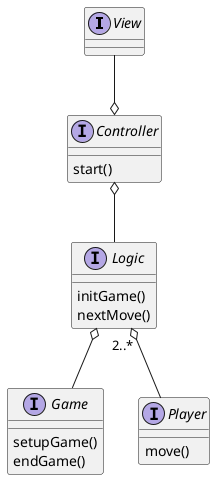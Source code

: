 @startuml


interface View {}

interface Controller {
  start()
}

interface Logic {
  initGame()
  nextMove()
}

interface Game{
  setupGame()
  endGame()
}

interface Player {
  move()
}

Logic o-- Game
Logic "2..*" o-- Player
Controller o-- Logic
Controller o-up- View

@enduml